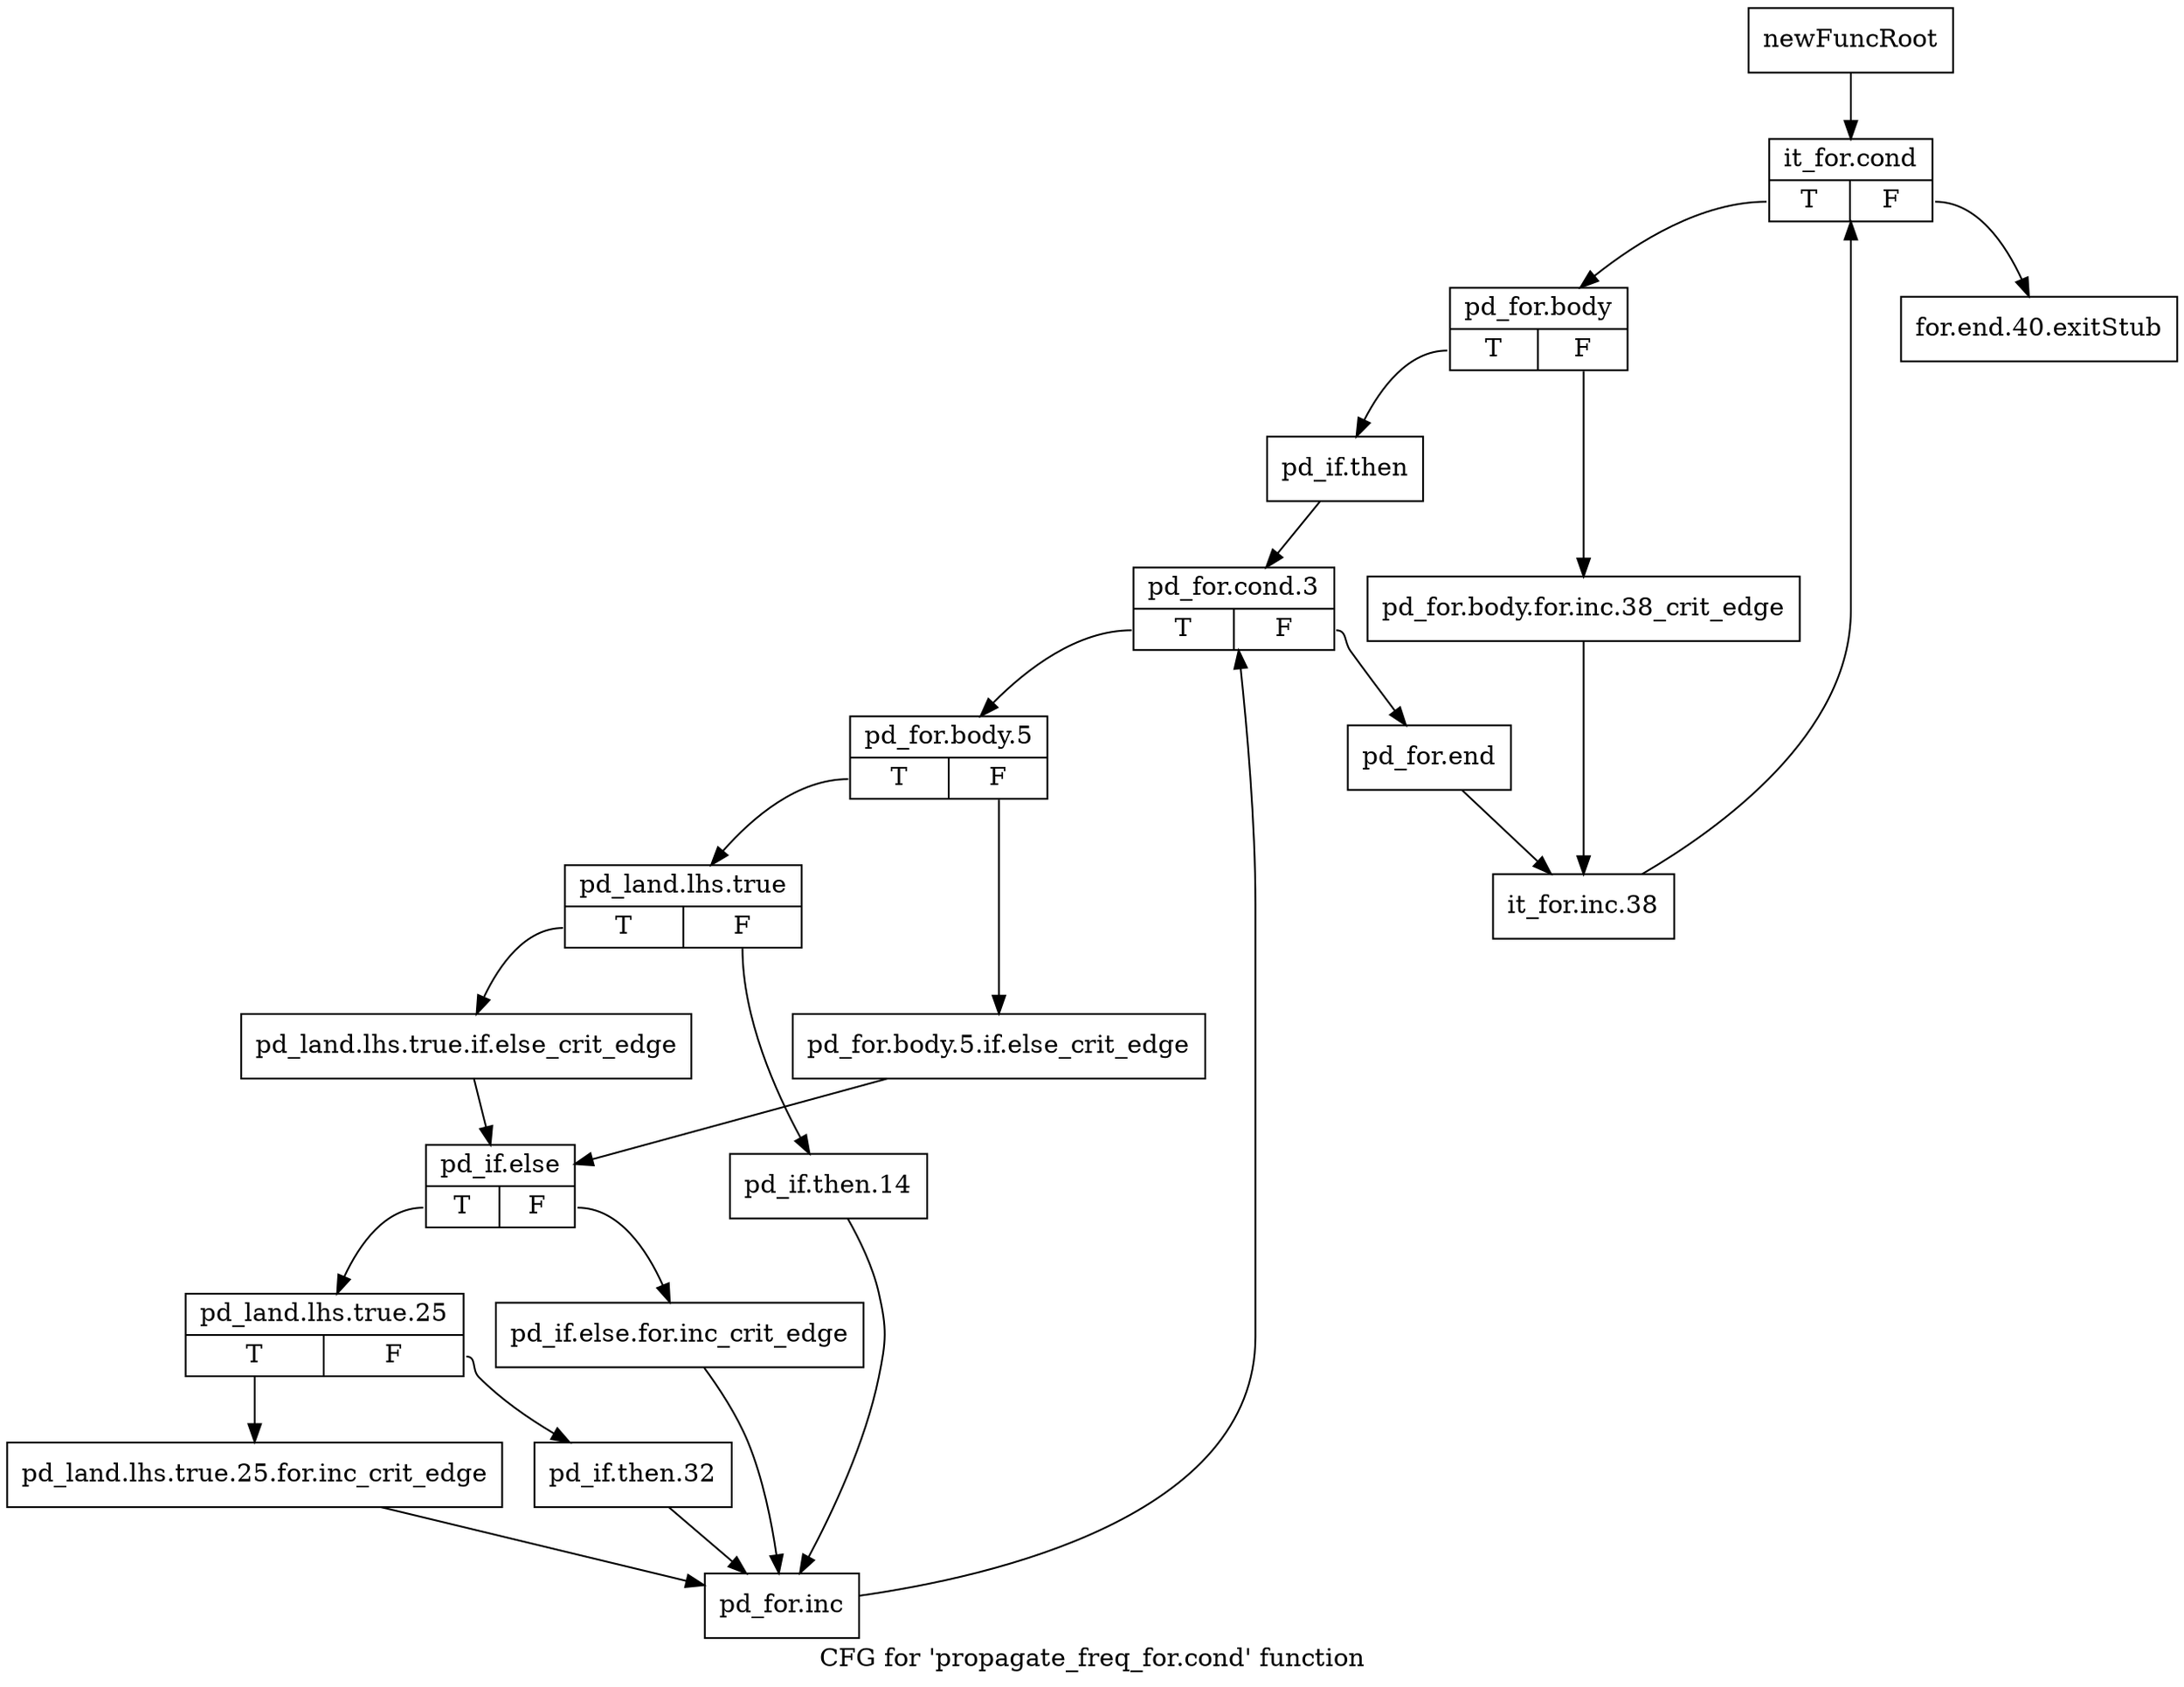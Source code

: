 digraph "CFG for 'propagate_freq_for.cond' function" {
	label="CFG for 'propagate_freq_for.cond' function";

	Node0xb76f750 [shape=record,label="{newFuncRoot}"];
	Node0xb76f750 -> Node0xb776d60;
	Node0xb776d10 [shape=record,label="{for.end.40.exitStub}"];
	Node0xb776d60 [shape=record,label="{it_for.cond|{<s0>T|<s1>F}}"];
	Node0xb776d60:s0 -> Node0xb776db0;
	Node0xb776d60:s1 -> Node0xb776d10;
	Node0xb776db0 [shape=record,label="{pd_for.body|{<s0>T|<s1>F}}"];
	Node0xb776db0:s0 -> Node0xb777ec0;
	Node0xb776db0:s1 -> Node0xb776e00;
	Node0xb776e00 [shape=record,label="{pd_for.body.for.inc.38_crit_edge}"];
	Node0xb776e00 -> Node0xb777fb0;
	Node0xb777ec0 [shape=record,label="{pd_if.then}"];
	Node0xb777ec0 -> Node0xb777f10;
	Node0xb777f10 [shape=record,label="{pd_for.cond.3|{<s0>T|<s1>F}}"];
	Node0xb777f10:s0 -> Node0xb778000;
	Node0xb777f10:s1 -> Node0xb777f60;
	Node0xb777f60 [shape=record,label="{pd_for.end}"];
	Node0xb777f60 -> Node0xb777fb0;
	Node0xb777fb0 [shape=record,label="{it_for.inc.38}"];
	Node0xb777fb0 -> Node0xb776d60;
	Node0xb778000 [shape=record,label="{pd_for.body.5|{<s0>T|<s1>F}}"];
	Node0xb778000:s0 -> Node0xb7780a0;
	Node0xb778000:s1 -> Node0xb778050;
	Node0xb778050 [shape=record,label="{pd_for.body.5.if.else_crit_edge}"];
	Node0xb778050 -> Node0xb778190;
	Node0xb7780a0 [shape=record,label="{pd_land.lhs.true|{<s0>T|<s1>F}}"];
	Node0xb7780a0:s0 -> Node0xb778140;
	Node0xb7780a0:s1 -> Node0xb7780f0;
	Node0xb7780f0 [shape=record,label="{pd_if.then.14}"];
	Node0xb7780f0 -> Node0xb778320;
	Node0xb778140 [shape=record,label="{pd_land.lhs.true.if.else_crit_edge}"];
	Node0xb778140 -> Node0xb778190;
	Node0xb778190 [shape=record,label="{pd_if.else|{<s0>T|<s1>F}}"];
	Node0xb778190:s0 -> Node0xb778230;
	Node0xb778190:s1 -> Node0xb7781e0;
	Node0xb7781e0 [shape=record,label="{pd_if.else.for.inc_crit_edge}"];
	Node0xb7781e0 -> Node0xb778320;
	Node0xb778230 [shape=record,label="{pd_land.lhs.true.25|{<s0>T|<s1>F}}"];
	Node0xb778230:s0 -> Node0xb7782d0;
	Node0xb778230:s1 -> Node0xb778280;
	Node0xb778280 [shape=record,label="{pd_if.then.32}"];
	Node0xb778280 -> Node0xb778320;
	Node0xb7782d0 [shape=record,label="{pd_land.lhs.true.25.for.inc_crit_edge}"];
	Node0xb7782d0 -> Node0xb778320;
	Node0xb778320 [shape=record,label="{pd_for.inc}"];
	Node0xb778320 -> Node0xb777f10;
}
